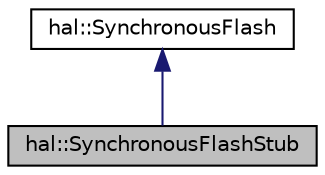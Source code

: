 digraph "hal::SynchronousFlashStub"
{
 // INTERACTIVE_SVG=YES
  edge [fontname="Helvetica",fontsize="10",labelfontname="Helvetica",labelfontsize="10"];
  node [fontname="Helvetica",fontsize="10",shape=record];
  Node0 [label="hal::SynchronousFlashStub",height=0.2,width=0.4,color="black", fillcolor="grey75", style="filled", fontcolor="black"];
  Node1 -> Node0 [dir="back",color="midnightblue",fontsize="10",style="solid",fontname="Helvetica"];
  Node1 [label="hal::SynchronousFlash",height=0.2,width=0.4,color="black", fillcolor="white", style="filled",URL="$d5/dff/classhal_1_1_synchronous_flash.html"];
}
